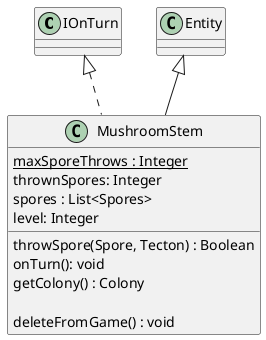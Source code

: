 @startuml mushroomStem

IOnTurn <|.. MushroomStem
'IOnRound <|.. MushroomStem
Entity <|-- MushroomStem 
class MushroomStem{
    {static} maxSporeThrows : Integer
    thrownSpores: Integer
    spores : List<Spores>
    level: Integer
    throwSpore(Spore, Tecton) : Boolean
    onTurn(): void
    getColony() : Colony

    deleteFromGame() : void
    ' remove this stem from tecton and from owner player's list
}
@enduml